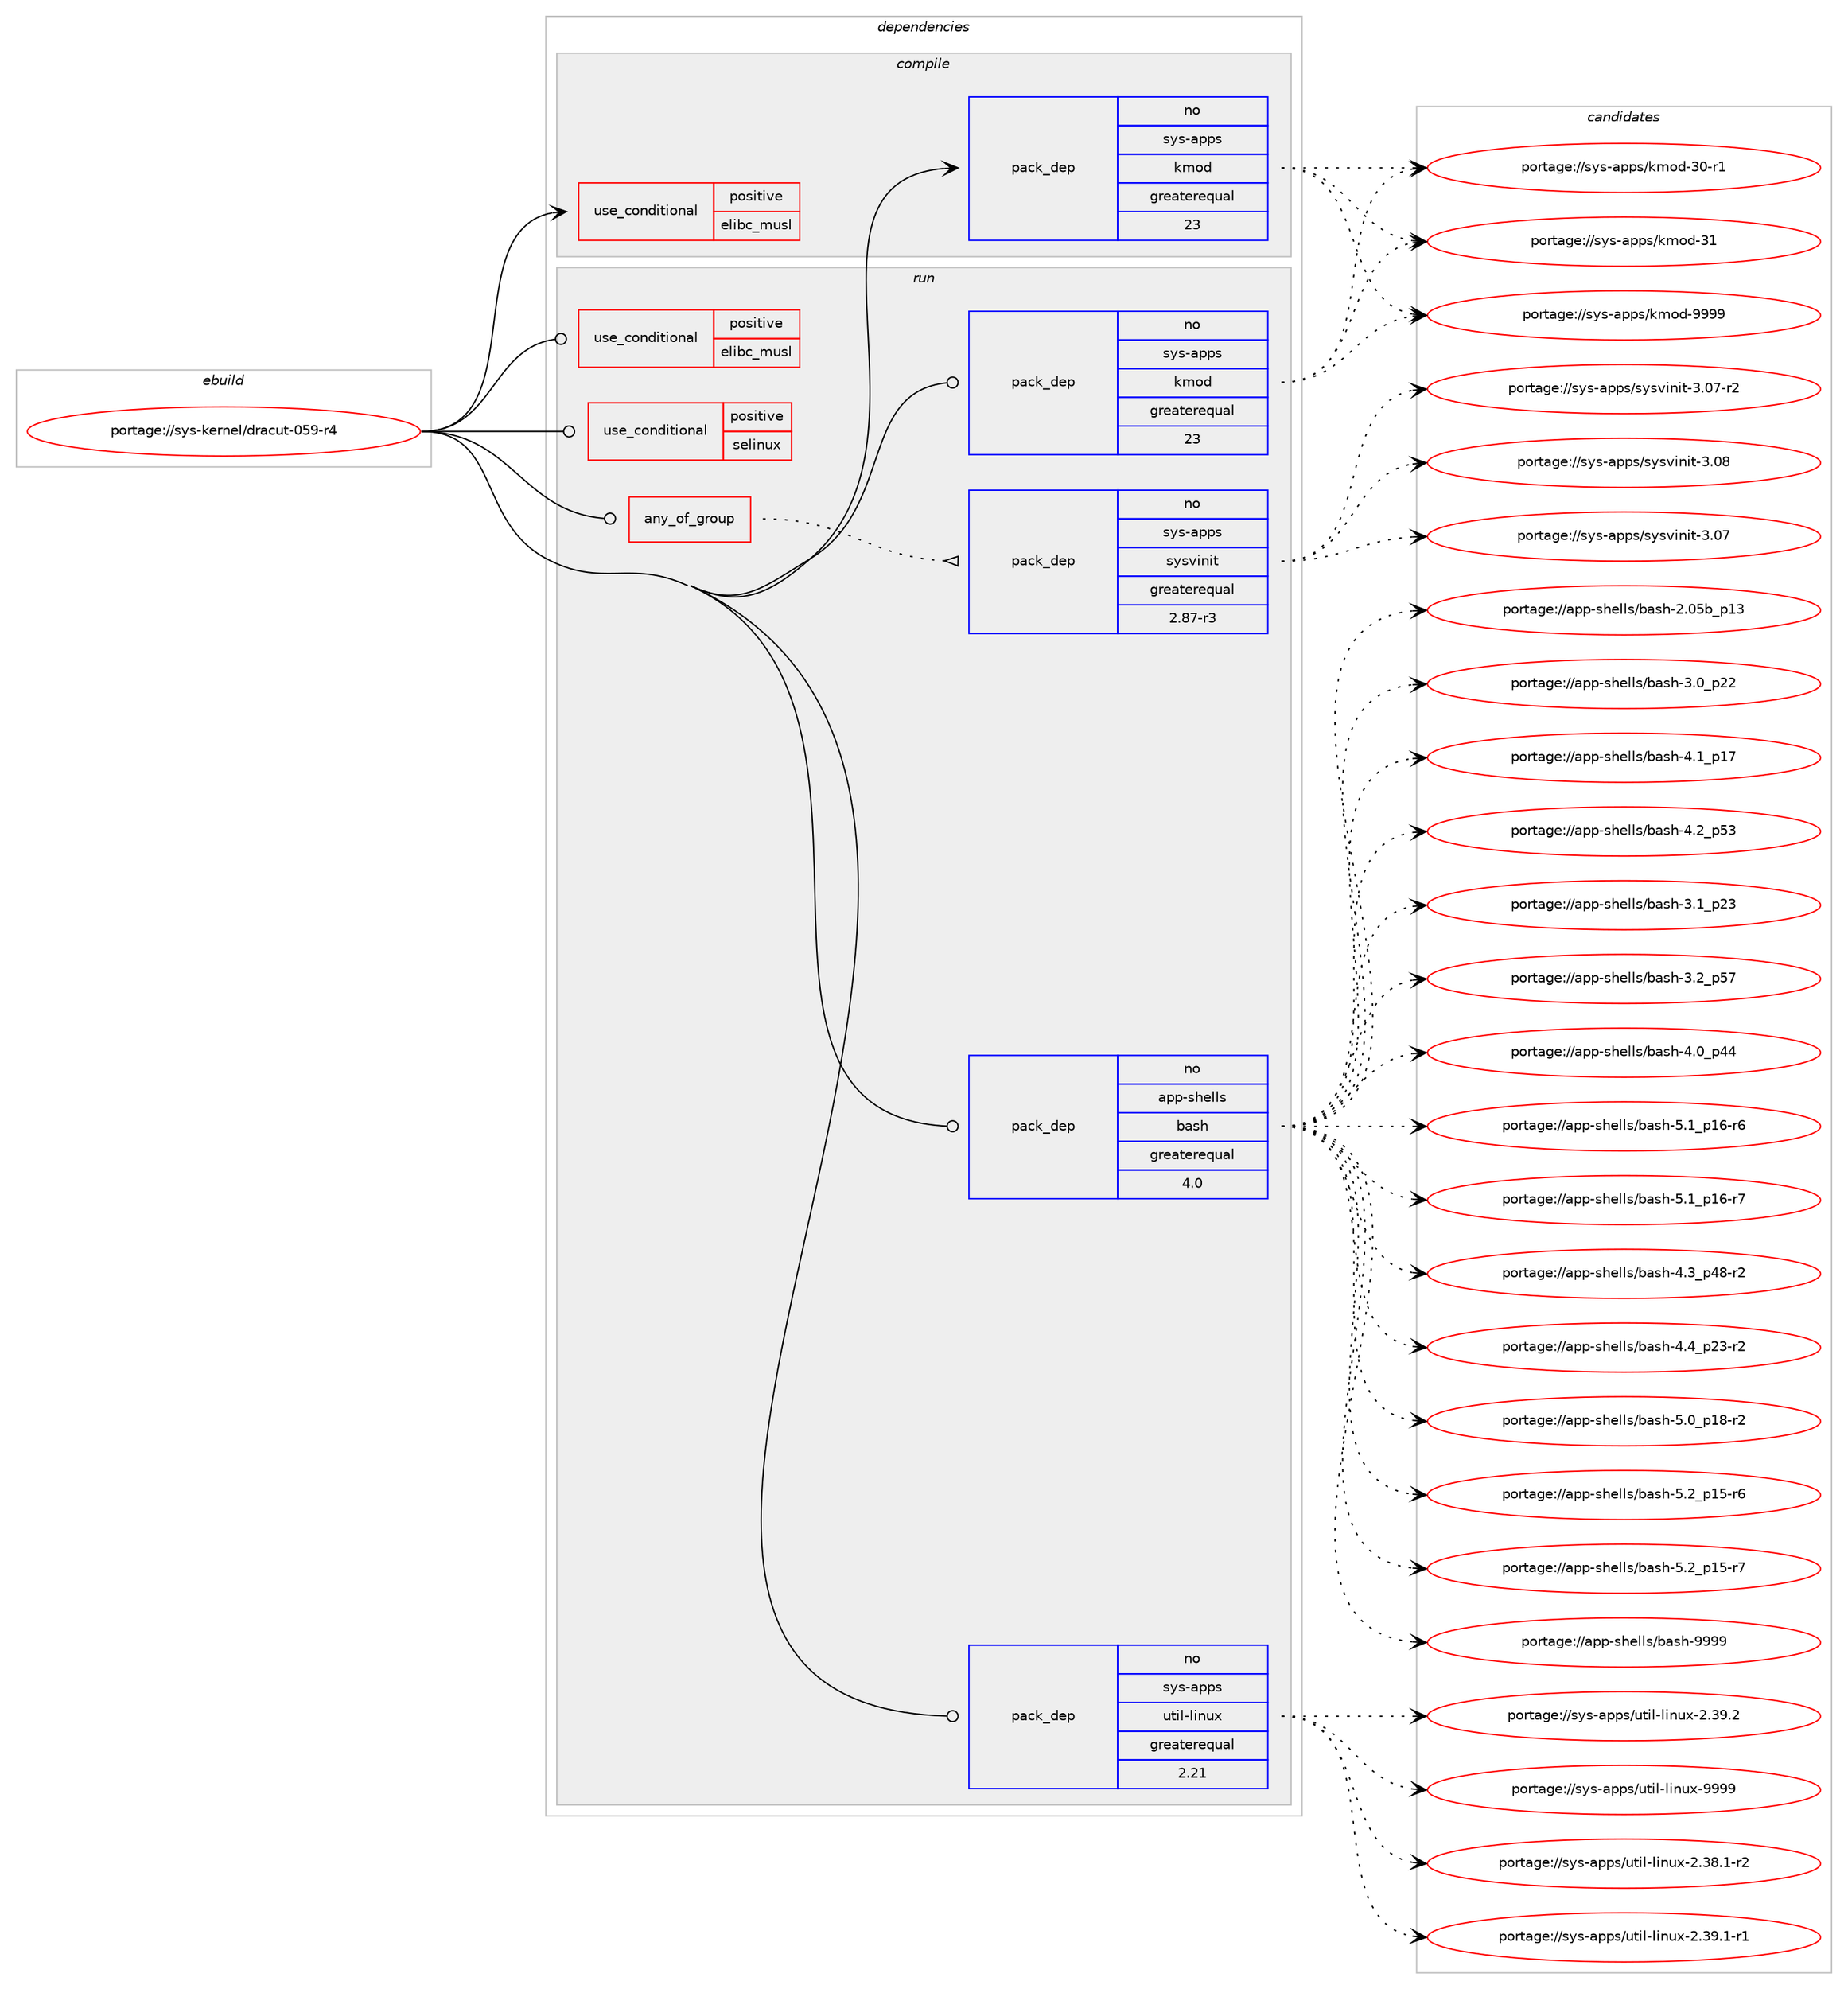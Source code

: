 digraph prolog {

# *************
# Graph options
# *************

newrank=true;
concentrate=true;
compound=true;
graph [rankdir=LR,fontname=Helvetica,fontsize=10,ranksep=1.5];#, ranksep=2.5, nodesep=0.2];
edge  [arrowhead=vee];
node  [fontname=Helvetica,fontsize=10];

# **********
# The ebuild
# **********

subgraph cluster_leftcol {
color=gray;
rank=same;
label=<<i>ebuild</i>>;
id [label="portage://sys-kernel/dracut-059-r4", color=red, width=4, href="../sys-kernel/dracut-059-r4.svg"];
}

# ****************
# The dependencies
# ****************

subgraph cluster_midcol {
color=gray;
label=<<i>dependencies</i>>;
subgraph cluster_compile {
fillcolor="#eeeeee";
style=filled;
label=<<i>compile</i>>;
subgraph cond115 {
dependency251 [label=<<TABLE BORDER="0" CELLBORDER="1" CELLSPACING="0" CELLPADDING="4"><TR><TD ROWSPAN="3" CELLPADDING="10">use_conditional</TD></TR><TR><TD>positive</TD></TR><TR><TD>elibc_musl</TD></TR></TABLE>>, shape=none, color=red];
# *** BEGIN UNKNOWN DEPENDENCY TYPE (TODO) ***
# dependency251 -> package_dependency(portage://sys-kernel/dracut-059-r4,install,no,sys-libs,fts-standalone,none,[,,],[],[])
# *** END UNKNOWN DEPENDENCY TYPE (TODO) ***

}
id:e -> dependency251:w [weight=20,style="solid",arrowhead="vee"];
subgraph pack134 {
dependency252 [label=<<TABLE BORDER="0" CELLBORDER="1" CELLSPACING="0" CELLPADDING="4" WIDTH="220"><TR><TD ROWSPAN="6" CELLPADDING="30">pack_dep</TD></TR><TR><TD WIDTH="110">no</TD></TR><TR><TD>sys-apps</TD></TR><TR><TD>kmod</TD></TR><TR><TD>greaterequal</TD></TR><TR><TD>23</TD></TR></TABLE>>, shape=none, color=blue];
}
id:e -> dependency252:w [weight=20,style="solid",arrowhead="vee"];
}
subgraph cluster_compileandrun {
fillcolor="#eeeeee";
style=filled;
label=<<i>compile and run</i>>;
}
subgraph cluster_run {
fillcolor="#eeeeee";
style=filled;
label=<<i>run</i>>;
subgraph any4 {
dependency253 [label=<<TABLE BORDER="0" CELLBORDER="1" CELLSPACING="0" CELLPADDING="4"><TR><TD CELLPADDING="10">any_of_group</TD></TR></TABLE>>, shape=none, color=red];subgraph pack135 {
dependency254 [label=<<TABLE BORDER="0" CELLBORDER="1" CELLSPACING="0" CELLPADDING="4" WIDTH="220"><TR><TD ROWSPAN="6" CELLPADDING="30">pack_dep</TD></TR><TR><TD WIDTH="110">no</TD></TR><TR><TD>sys-apps</TD></TR><TR><TD>sysvinit</TD></TR><TR><TD>greaterequal</TD></TR><TR><TD>2.87-r3</TD></TR></TABLE>>, shape=none, color=blue];
}
dependency253:e -> dependency254:w [weight=20,style="dotted",arrowhead="oinv"];
# *** BEGIN UNKNOWN DEPENDENCY TYPE (TODO) ***
# dependency253 -> package_dependency(portage://sys-kernel/dracut-059-r4,run,no,sys-apps,openrc,none,[,,],[],[use(enable(sysv-utils),negative),use(optenable(selinux),none)])
# *** END UNKNOWN DEPENDENCY TYPE (TODO) ***

# *** BEGIN UNKNOWN DEPENDENCY TYPE (TODO) ***
# dependency253 -> package_dependency(portage://sys-kernel/dracut-059-r4,run,no,sys-apps,systemd,none,[,,],[],[use(enable(sysv-utils),none)])
# *** END UNKNOWN DEPENDENCY TYPE (TODO) ***

# *** BEGIN UNKNOWN DEPENDENCY TYPE (TODO) ***
# dependency253 -> package_dependency(portage://sys-kernel/dracut-059-r4,run,no,sys-apps,s6-linux-init,none,[,,],[],[use(enable(sysv-utils),negative)])
# *** END UNKNOWN DEPENDENCY TYPE (TODO) ***

}
id:e -> dependency253:w [weight=20,style="solid",arrowhead="odot"];
subgraph cond116 {
dependency255 [label=<<TABLE BORDER="0" CELLBORDER="1" CELLSPACING="0" CELLPADDING="4"><TR><TD ROWSPAN="3" CELLPADDING="10">use_conditional</TD></TR><TR><TD>positive</TD></TR><TR><TD>elibc_musl</TD></TR></TABLE>>, shape=none, color=red];
# *** BEGIN UNKNOWN DEPENDENCY TYPE (TODO) ***
# dependency255 -> package_dependency(portage://sys-kernel/dracut-059-r4,run,no,sys-libs,fts-standalone,none,[,,],[],[])
# *** END UNKNOWN DEPENDENCY TYPE (TODO) ***

}
id:e -> dependency255:w [weight=20,style="solid",arrowhead="odot"];
subgraph cond117 {
dependency256 [label=<<TABLE BORDER="0" CELLBORDER="1" CELLSPACING="0" CELLPADDING="4"><TR><TD ROWSPAN="3" CELLPADDING="10">use_conditional</TD></TR><TR><TD>positive</TD></TR><TR><TD>selinux</TD></TR></TABLE>>, shape=none, color=red];
# *** BEGIN UNKNOWN DEPENDENCY TYPE (TODO) ***
# dependency256 -> package_dependency(portage://sys-kernel/dracut-059-r4,run,no,sec-policy,selinux-dracut,none,[,,],[],[])
# *** END UNKNOWN DEPENDENCY TYPE (TODO) ***

# *** BEGIN UNKNOWN DEPENDENCY TYPE (TODO) ***
# dependency256 -> package_dependency(portage://sys-kernel/dracut-059-r4,run,no,sys-libs,libselinux,none,[,,],[],[])
# *** END UNKNOWN DEPENDENCY TYPE (TODO) ***

# *** BEGIN UNKNOWN DEPENDENCY TYPE (TODO) ***
# dependency256 -> package_dependency(portage://sys-kernel/dracut-059-r4,run,no,sys-libs,libsepol,none,[,,],[],[])
# *** END UNKNOWN DEPENDENCY TYPE (TODO) ***

}
id:e -> dependency256:w [weight=20,style="solid",arrowhead="odot"];
# *** BEGIN UNKNOWN DEPENDENCY TYPE (TODO) ***
# id -> package_dependency(portage://sys-kernel/dracut-059-r4,run,no,app-arch,cpio,none,[,,],[],[])
# *** END UNKNOWN DEPENDENCY TYPE (TODO) ***

subgraph pack136 {
dependency257 [label=<<TABLE BORDER="0" CELLBORDER="1" CELLSPACING="0" CELLPADDING="4" WIDTH="220"><TR><TD ROWSPAN="6" CELLPADDING="30">pack_dep</TD></TR><TR><TD WIDTH="110">no</TD></TR><TR><TD>app-shells</TD></TR><TR><TD>bash</TD></TR><TR><TD>greaterequal</TD></TR><TR><TD>4.0</TD></TR></TABLE>>, shape=none, color=blue];
}
id:e -> dependency257:w [weight=20,style="solid",arrowhead="odot"];
# *** BEGIN UNKNOWN DEPENDENCY TYPE (TODO) ***
# id -> package_dependency(portage://sys-kernel/dracut-059-r4,run,no,sys-apps,coreutils,none,[,,],[],[use(enable(xattr),negative)])
# *** END UNKNOWN DEPENDENCY TYPE (TODO) ***

subgraph pack137 {
dependency258 [label=<<TABLE BORDER="0" CELLBORDER="1" CELLSPACING="0" CELLPADDING="4" WIDTH="220"><TR><TD ROWSPAN="6" CELLPADDING="30">pack_dep</TD></TR><TR><TD WIDTH="110">no</TD></TR><TR><TD>sys-apps</TD></TR><TR><TD>kmod</TD></TR><TR><TD>greaterequal</TD></TR><TR><TD>23</TD></TR></TABLE>>, shape=none, color=blue];
}
id:e -> dependency258:w [weight=20,style="solid",arrowhead="odot"];
subgraph pack138 {
dependency259 [label=<<TABLE BORDER="0" CELLBORDER="1" CELLSPACING="0" CELLPADDING="4" WIDTH="220"><TR><TD ROWSPAN="6" CELLPADDING="30">pack_dep</TD></TR><TR><TD WIDTH="110">no</TD></TR><TR><TD>sys-apps</TD></TR><TR><TD>util-linux</TD></TR><TR><TD>greaterequal</TD></TR><TR><TD>2.21</TD></TR></TABLE>>, shape=none, color=blue];
}
id:e -> dependency259:w [weight=20,style="solid",arrowhead="odot"];
# *** BEGIN UNKNOWN DEPENDENCY TYPE (TODO) ***
# id -> package_dependency(portage://sys-kernel/dracut-059-r4,run,no,virtual,pkgconfig,none,[,,],[],[])
# *** END UNKNOWN DEPENDENCY TYPE (TODO) ***

# *** BEGIN UNKNOWN DEPENDENCY TYPE (TODO) ***
# id -> package_dependency(portage://sys-kernel/dracut-059-r4,run,no,virtual,udev,none,[,,],[],[])
# *** END UNKNOWN DEPENDENCY TYPE (TODO) ***

}
}

# **************
# The candidates
# **************

subgraph cluster_choices {
rank=same;
color=gray;
label=<<i>candidates</i>>;

subgraph choice134 {
color=black;
nodesep=1;
choice1151211154597112112115471071091111004551484511449 [label="portage://sys-apps/kmod-30-r1", color=red, width=4,href="../sys-apps/kmod-30-r1.svg"];
choice115121115459711211211547107109111100455149 [label="portage://sys-apps/kmod-31", color=red, width=4,href="../sys-apps/kmod-31.svg"];
choice1151211154597112112115471071091111004557575757 [label="portage://sys-apps/kmod-9999", color=red, width=4,href="../sys-apps/kmod-9999.svg"];
dependency252:e -> choice1151211154597112112115471071091111004551484511449:w [style=dotted,weight="100"];
dependency252:e -> choice115121115459711211211547107109111100455149:w [style=dotted,weight="100"];
dependency252:e -> choice1151211154597112112115471071091111004557575757:w [style=dotted,weight="100"];
}
subgraph choice135 {
color=black;
nodesep=1;
choice1151211154597112112115471151211151181051101051164551464855 [label="portage://sys-apps/sysvinit-3.07", color=red, width=4,href="../sys-apps/sysvinit-3.07.svg"];
choice11512111545971121121154711512111511810511010511645514648554511450 [label="portage://sys-apps/sysvinit-3.07-r2", color=red, width=4,href="../sys-apps/sysvinit-3.07-r2.svg"];
choice1151211154597112112115471151211151181051101051164551464856 [label="portage://sys-apps/sysvinit-3.08", color=red, width=4,href="../sys-apps/sysvinit-3.08.svg"];
dependency254:e -> choice1151211154597112112115471151211151181051101051164551464855:w [style=dotted,weight="100"];
dependency254:e -> choice11512111545971121121154711512111511810511010511645514648554511450:w [style=dotted,weight="100"];
dependency254:e -> choice1151211154597112112115471151211151181051101051164551464856:w [style=dotted,weight="100"];
}
subgraph choice136 {
color=black;
nodesep=1;
choice9711211245115104101108108115479897115104455046485398951124951 [label="portage://app-shells/bash-2.05b_p13", color=red, width=4,href="../app-shells/bash-2.05b_p13.svg"];
choice971121124511510410110810811547989711510445514648951125050 [label="portage://app-shells/bash-3.0_p22", color=red, width=4,href="../app-shells/bash-3.0_p22.svg"];
choice971121124511510410110810811547989711510445514649951125051 [label="portage://app-shells/bash-3.1_p23", color=red, width=4,href="../app-shells/bash-3.1_p23.svg"];
choice971121124511510410110810811547989711510445514650951125355 [label="portage://app-shells/bash-3.2_p57", color=red, width=4,href="../app-shells/bash-3.2_p57.svg"];
choice971121124511510410110810811547989711510445524648951125252 [label="portage://app-shells/bash-4.0_p44", color=red, width=4,href="../app-shells/bash-4.0_p44.svg"];
choice971121124511510410110810811547989711510445524649951124955 [label="portage://app-shells/bash-4.1_p17", color=red, width=4,href="../app-shells/bash-4.1_p17.svg"];
choice971121124511510410110810811547989711510445524650951125351 [label="portage://app-shells/bash-4.2_p53", color=red, width=4,href="../app-shells/bash-4.2_p53.svg"];
choice9711211245115104101108108115479897115104455246519511252564511450 [label="portage://app-shells/bash-4.3_p48-r2", color=red, width=4,href="../app-shells/bash-4.3_p48-r2.svg"];
choice9711211245115104101108108115479897115104455246529511250514511450 [label="portage://app-shells/bash-4.4_p23-r2", color=red, width=4,href="../app-shells/bash-4.4_p23-r2.svg"];
choice9711211245115104101108108115479897115104455346489511249564511450 [label="portage://app-shells/bash-5.0_p18-r2", color=red, width=4,href="../app-shells/bash-5.0_p18-r2.svg"];
choice9711211245115104101108108115479897115104455346499511249544511454 [label="portage://app-shells/bash-5.1_p16-r6", color=red, width=4,href="../app-shells/bash-5.1_p16-r6.svg"];
choice9711211245115104101108108115479897115104455346499511249544511455 [label="portage://app-shells/bash-5.1_p16-r7", color=red, width=4,href="../app-shells/bash-5.1_p16-r7.svg"];
choice9711211245115104101108108115479897115104455346509511249534511454 [label="portage://app-shells/bash-5.2_p15-r6", color=red, width=4,href="../app-shells/bash-5.2_p15-r6.svg"];
choice9711211245115104101108108115479897115104455346509511249534511455 [label="portage://app-shells/bash-5.2_p15-r7", color=red, width=4,href="../app-shells/bash-5.2_p15-r7.svg"];
choice97112112451151041011081081154798971151044557575757 [label="portage://app-shells/bash-9999", color=red, width=4,href="../app-shells/bash-9999.svg"];
dependency257:e -> choice9711211245115104101108108115479897115104455046485398951124951:w [style=dotted,weight="100"];
dependency257:e -> choice971121124511510410110810811547989711510445514648951125050:w [style=dotted,weight="100"];
dependency257:e -> choice971121124511510410110810811547989711510445514649951125051:w [style=dotted,weight="100"];
dependency257:e -> choice971121124511510410110810811547989711510445514650951125355:w [style=dotted,weight="100"];
dependency257:e -> choice971121124511510410110810811547989711510445524648951125252:w [style=dotted,weight="100"];
dependency257:e -> choice971121124511510410110810811547989711510445524649951124955:w [style=dotted,weight="100"];
dependency257:e -> choice971121124511510410110810811547989711510445524650951125351:w [style=dotted,weight="100"];
dependency257:e -> choice9711211245115104101108108115479897115104455246519511252564511450:w [style=dotted,weight="100"];
dependency257:e -> choice9711211245115104101108108115479897115104455246529511250514511450:w [style=dotted,weight="100"];
dependency257:e -> choice9711211245115104101108108115479897115104455346489511249564511450:w [style=dotted,weight="100"];
dependency257:e -> choice9711211245115104101108108115479897115104455346499511249544511454:w [style=dotted,weight="100"];
dependency257:e -> choice9711211245115104101108108115479897115104455346499511249544511455:w [style=dotted,weight="100"];
dependency257:e -> choice9711211245115104101108108115479897115104455346509511249534511454:w [style=dotted,weight="100"];
dependency257:e -> choice9711211245115104101108108115479897115104455346509511249534511455:w [style=dotted,weight="100"];
dependency257:e -> choice97112112451151041011081081154798971151044557575757:w [style=dotted,weight="100"];
}
subgraph choice137 {
color=black;
nodesep=1;
choice1151211154597112112115471071091111004551484511449 [label="portage://sys-apps/kmod-30-r1", color=red, width=4,href="../sys-apps/kmod-30-r1.svg"];
choice115121115459711211211547107109111100455149 [label="portage://sys-apps/kmod-31", color=red, width=4,href="../sys-apps/kmod-31.svg"];
choice1151211154597112112115471071091111004557575757 [label="portage://sys-apps/kmod-9999", color=red, width=4,href="../sys-apps/kmod-9999.svg"];
dependency258:e -> choice1151211154597112112115471071091111004551484511449:w [style=dotted,weight="100"];
dependency258:e -> choice115121115459711211211547107109111100455149:w [style=dotted,weight="100"];
dependency258:e -> choice1151211154597112112115471071091111004557575757:w [style=dotted,weight="100"];
}
subgraph choice138 {
color=black;
nodesep=1;
choice11512111545971121121154711711610510845108105110117120455046515646494511450 [label="portage://sys-apps/util-linux-2.38.1-r2", color=red, width=4,href="../sys-apps/util-linux-2.38.1-r2.svg"];
choice11512111545971121121154711711610510845108105110117120455046515746494511449 [label="portage://sys-apps/util-linux-2.39.1-r1", color=red, width=4,href="../sys-apps/util-linux-2.39.1-r1.svg"];
choice1151211154597112112115471171161051084510810511011712045504651574650 [label="portage://sys-apps/util-linux-2.39.2", color=red, width=4,href="../sys-apps/util-linux-2.39.2.svg"];
choice115121115459711211211547117116105108451081051101171204557575757 [label="portage://sys-apps/util-linux-9999", color=red, width=4,href="../sys-apps/util-linux-9999.svg"];
dependency259:e -> choice11512111545971121121154711711610510845108105110117120455046515646494511450:w [style=dotted,weight="100"];
dependency259:e -> choice11512111545971121121154711711610510845108105110117120455046515746494511449:w [style=dotted,weight="100"];
dependency259:e -> choice1151211154597112112115471171161051084510810511011712045504651574650:w [style=dotted,weight="100"];
dependency259:e -> choice115121115459711211211547117116105108451081051101171204557575757:w [style=dotted,weight="100"];
}
}

}
